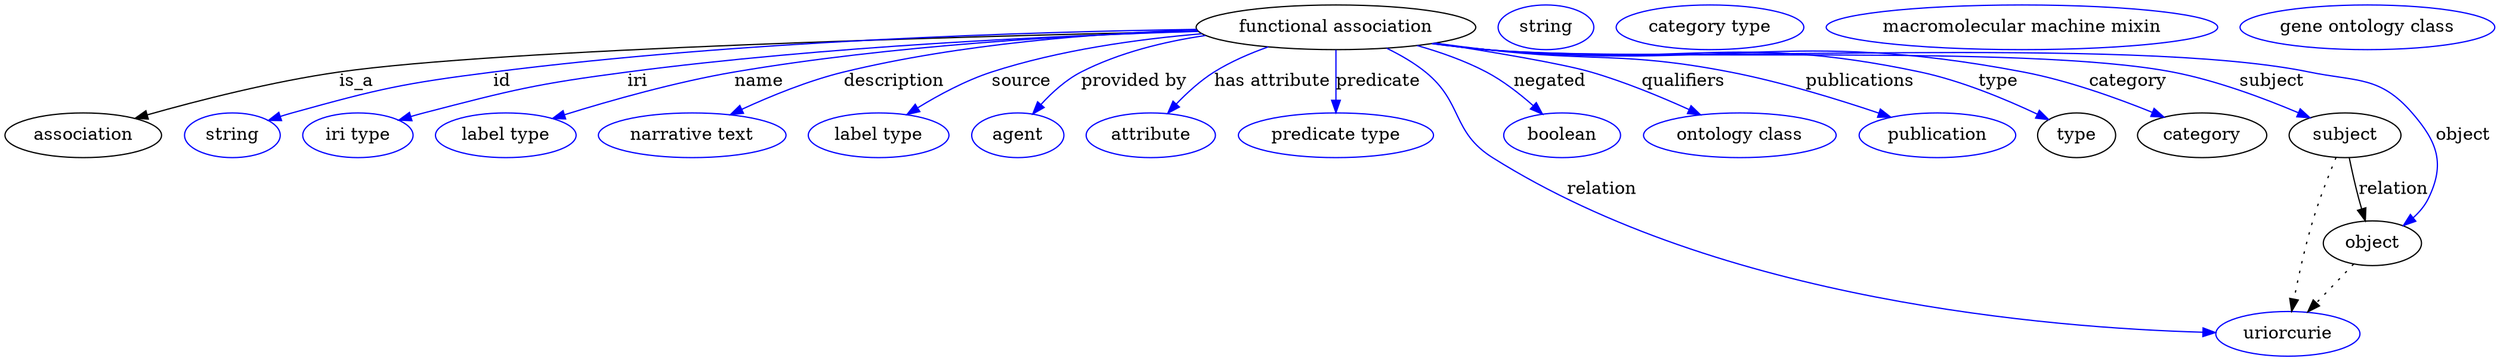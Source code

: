 digraph {
	graph [bb="0,0,2002.7,283"];
	node [label="\N"];
	"functional association"	 [height=0.5,
		label="functional association",
		pos="1070,265",
		width=3.1233];
	association	 [height=0.5,
		pos="63.044,178",
		width=1.7512];
	"functional association" -> association	 [label=is_a,
		lp="281.04,221.5",
		pos="e,105.92,191.39 958.4,262.76 770.06,258.5 397.02,247.96 267.04,229 214.82,221.38 156.51,206.1 115.66,194.24"];
	id	 [color=blue,
		height=0.5,
		label=string,
		pos="182.04,178",
		width=1.0652];
	"functional association" -> id	 [color=blue,
		label=id,
		lp="398.04,221.5",
		pos="e,211.25,189.78 960.02,261.17 796.65,255.13 497.74,242.69 391.04,229 318.59,219.71 300.23,216.22 230.04,196 227.06,195.14 224,194.18 \
220.94,193.17",
		style=solid];
	iri	 [color=blue,
		height=0.5,
		label="iri type",
		pos="283.04,178",
		width=1.2277];
	"functional association" -> iri	 [color=blue,
		label=iri,
		lp="507.04,221.5",
		pos="e,316.21,189.99 958.54,262.48 843.13,258.81 657.83,249.98 499.04,229 425.77,219.32 407.41,215.26 336.04,196 332.71,195.1 329.27,\
194.1 325.83,193.05",
		style=solid];
	name	 [color=blue,
		height=0.5,
		label="label type",
		pos="402.04,178",
		width=1.5707];
	"functional association" -> name	 [color=blue,
		label=name,
		lp="605.04,221.5",
		pos="e,440.8,191.21 962.82,259.52 842.51,252.93 655.01,241.22 585.04,229 538.72,220.91 487.22,206.01 450.69,194.39",
		style=solid];
	description	 [color=blue,
		height=0.5,
		label="narrative text",
		pos="552.04,178",
		width=2.0943];
	"functional association" -> description	 [color=blue,
		label=description,
		lp="714.04,221.5",
		pos="e,583.47,194.42 963.84,259.06 865.32,252.89 726.17,242.26 673.04,229 645.25,222.06 615.58,209.64 592.58,198.8",
		style=solid];
	source	 [color=blue,
		height=0.5,
		label="label type",
		pos="702.04,178",
		width=1.5707];
	"functional association" -> source	 [color=blue,
		label=source,
		lp="816.54,221.5",
		pos="e,725.3,194.53 971.5,256.27 905.33,249.65 824.53,239.84 792.04,229 771.63,222.19 750.61,210.58 734.03,200.16",
		style=solid];
	"provided by"	 [color=blue,
		height=0.5,
		label=agent,
		pos="814.04,178",
		width=1.0291];
	"functional association" -> "provided by"	 [color=blue,
		label="provided by",
		lp="907.54,221.5",
		pos="e,826.79,195.44 978.87,254.44 933.83,248.14 884.96,239.36 865.04,229 853.07,222.77 842.13,212.74 833.49,203.22",
		style=solid];
	"has attribute"	 [color=blue,
		height=0.5,
		label=attribute,
		pos="921.04,178",
		width=1.4443];
	"functional association" -> "has attribute"	 [color=blue,
		label="has attribute",
		lp="1019,221.5",
		pos="e,935.12,195.55 1014.4,249.28 1000,243.97 984.95,237.25 972.04,229 961,221.94 950.46,212.13 941.86,202.99",
		style=solid];
	predicate	 [color=blue,
		height=0.5,
		label="predicate type",
		pos="1070,178",
		width=2.1845];
	"functional association" -> predicate	 [color=blue,
		label=predicate,
		lp="1104.5,221.5",
		pos="e,1070,196 1070,246.97 1070,235.19 1070,219.56 1070,206.16",
		style=solid];
	relation	 [color=blue,
		height=0.5,
		label=uriorcurie,
		pos="1834,18",
		width=1.6068];
	"functional association" -> relation	 [color=blue,
		label=relation,
		lp="1298,134.5",
		pos="e,1780.8,25.082 1112.2,248.28 1122.9,242.99 1133.9,236.53 1143,229 1172.9,204.48 1163.4,180.78 1196,160 1292,98.867 1628.9,46.396 \
1770.6,26.513",
		style=solid];
	negated	 [color=blue,
		height=0.5,
		label=boolean,
		pos="1252,178",
		width=1.2999];
	"functional association" -> negated	 [color=blue,
		label=negated,
		lp="1242,221.5",
		pos="e,1235.3,195.26 1136.7,250.44 1154.9,245.07 1174.2,238.02 1191,229 1204.2,221.92 1217.2,211.7 1227.7,202.26",
		style=solid];
	qualifiers	 [color=blue,
		height=0.5,
		label="ontology class",
		pos="1394,178",
		width=2.1484];
	"functional association" -> qualifiers	 [color=blue,
		label=qualifiers,
		lp="1350,221.5",
		pos="e,1361.5,194.39 1151.9,252.59 1198.6,245.13 1252.2,235.79 1275,229 1301.4,221.14 1329.8,209.13 1352.2,198.73",
		style=solid];
	publications	 [color=blue,
		height=0.5,
		label=publication,
		pos="1552,178",
		width=1.7512];
	"functional association" -> publications	 [color=blue,
		label=publications,
		lp="1492,221.5",
		pos="e,1513.9,192.38 1151,252.42 1164.7,250.48 1178.8,248.59 1192,247 1278.9,236.61 1302.3,246.08 1388,229 1427.9,221.06 1471.9,207.1 \
1504.2,195.8",
		style=solid];
	type	 [height=0.5,
		pos="1664,178",
		width=0.86659];
	"functional association" -> type	 [color=blue,
		label=type,
		lp="1602,221.5",
		pos="e,1641.1,190.35 1149.3,252.19 1163.5,250.21 1178.2,248.38 1192,247 1346.2,231.68 1388.7,261.74 1540,229 1572.6,221.96 1607.5,206.87 \
1631.9,194.92",
		style=solid];
	category	 [height=0.5,
		pos="1765,178",
		width=1.4443];
	"functional association" -> category	 [color=blue,
		label=category,
		lp="1707,221.5",
		pos="e,1733.4,192.38 1149,252.12 1163.3,250.14 1178.1,248.32 1192,247 1382.5,229.02 1434.3,265.54 1622,229 1657.5,222.11 1695.9,208.01 \
1724,196.38",
		style=solid];
	subject	 [height=0.5,
		pos="1880,178",
		width=1.2457];
	"functional association" -> subject	 [color=blue,
		label=subject,
		lp="1819.5,221.5",
		pos="e,1851.2,191.88 1148.6,252.06 1163,250.07 1178,248.26 1192,247 1314.1,236.04 1622.8,252.68 1743,229 1777.5,222.21 1814.8,207.84 \
1841.7,196.08",
		style=solid];
	object	 [height=0.5,
		pos="1902,91",
		width=1.1013];
	"functional association" -> object	 [color=blue,
		label=object,
		lp="1975.5,178",
		pos="e,1927.5,105.11 1148.3,252.04 1162.8,250.04 1177.9,248.24 1192,247 1337.8,234.3 1706.7,258.18 1850,229 1889.3,221 1907.7,226.25 \
1934,196 1954.5,172.46 1960.6,155.13 1947,127 1944.3,121.2 1940,116.04 1935.3,111.57",
		style=solid];
	association_type	 [color=blue,
		height=0.5,
		label=string,
		pos="1239,265",
		width=1.0652];
	association_category	 [color=blue,
		height=0.5,
		label="category type",
		pos="1371,265",
		width=2.0943];
	subject -> relation	 [pos="e,1836.9,36.006 1872.1,160.13 1866.2,146.37 1858.3,126.75 1853,109 1846.8,88.182 1841.9,64.102 1838.6,45.943",
		style=dotted];
	subject -> object	 [label=relation,
		lp="1919,134.5",
		pos="e,1896.3,108.86 1883.5,159.97 1885.5,150.18 1888.2,137.87 1891,127 1891.7,124.31 1892.5,121.51 1893.3,118.73"];
	"functional association_subject"	 [color=blue,
		height=0.5,
		label="macromolecular machine mixin",
		pos="1622,265",
		width=4.3691];
	object -> relation	 [pos="e,1850.2,35.346 1886.3,74.069 1877.6,64.805 1866.8,53.154 1857.2,42.876",
		style=dotted];
	"functional association_object"	 [color=blue,
		height=0.5,
		label="gene ontology class",
		pos="1900,265",
		width=2.8525];
}
